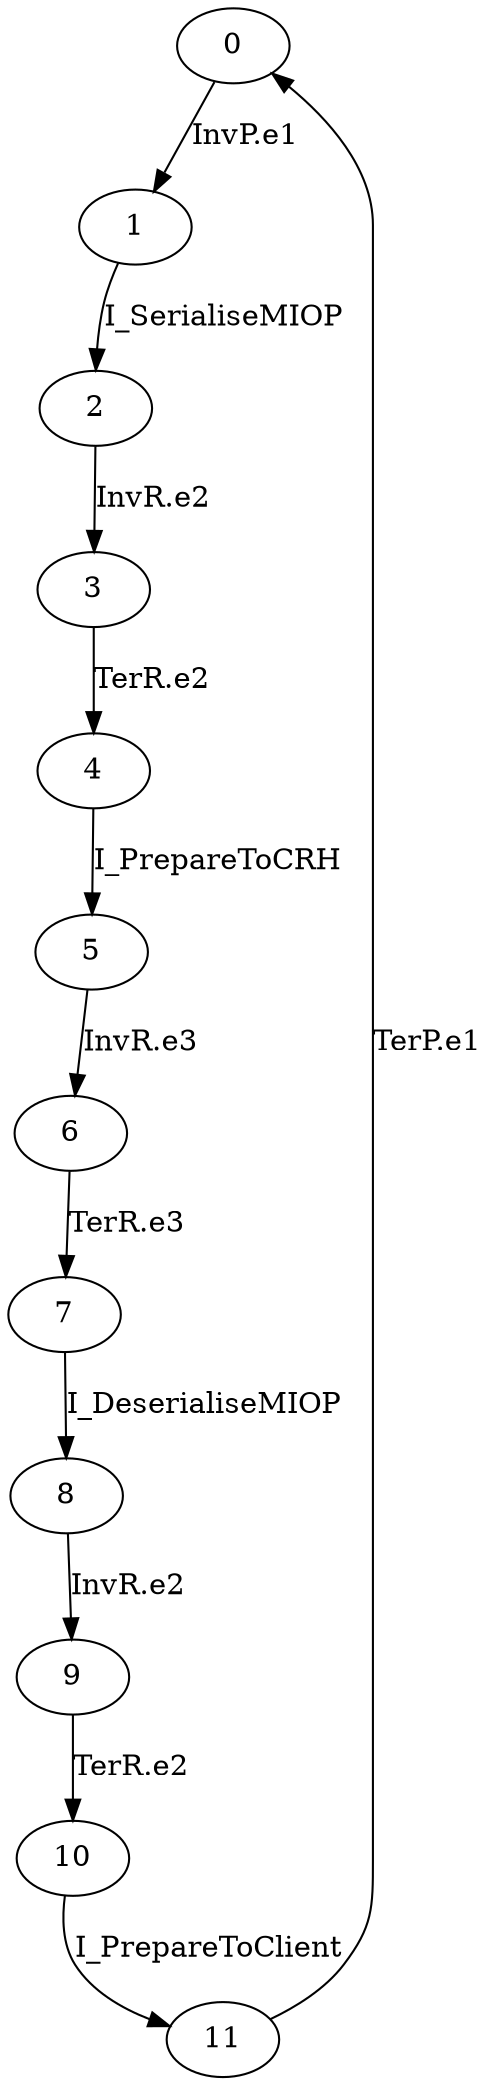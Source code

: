 digraph G {
  0 -> 1 [ label="InvP.e1" ];
  1 -> 2 [ label="I_SerialiseMIOP" ];
  2 -> 3 [ label="InvR.e2" ];
  3 -> 4 [ label="TerR.e2" ];
  4 -> 5 [ label="I_PrepareToCRH" ];
  5 -> 6 [ label="InvR.e3" ];
  6 -> 7 [ label="TerR.e3" ];
  7 -> 8 [ label="I_DeserialiseMIOP" ];
  8 -> 9 [ label="InvR.e2" ];
  9 -> 10 [ label="TerR.e2" ];
  10 -> 11 [ label="I_PrepareToClient" ];
  11 -> 0 [ label="TerP.e1" ];
}
